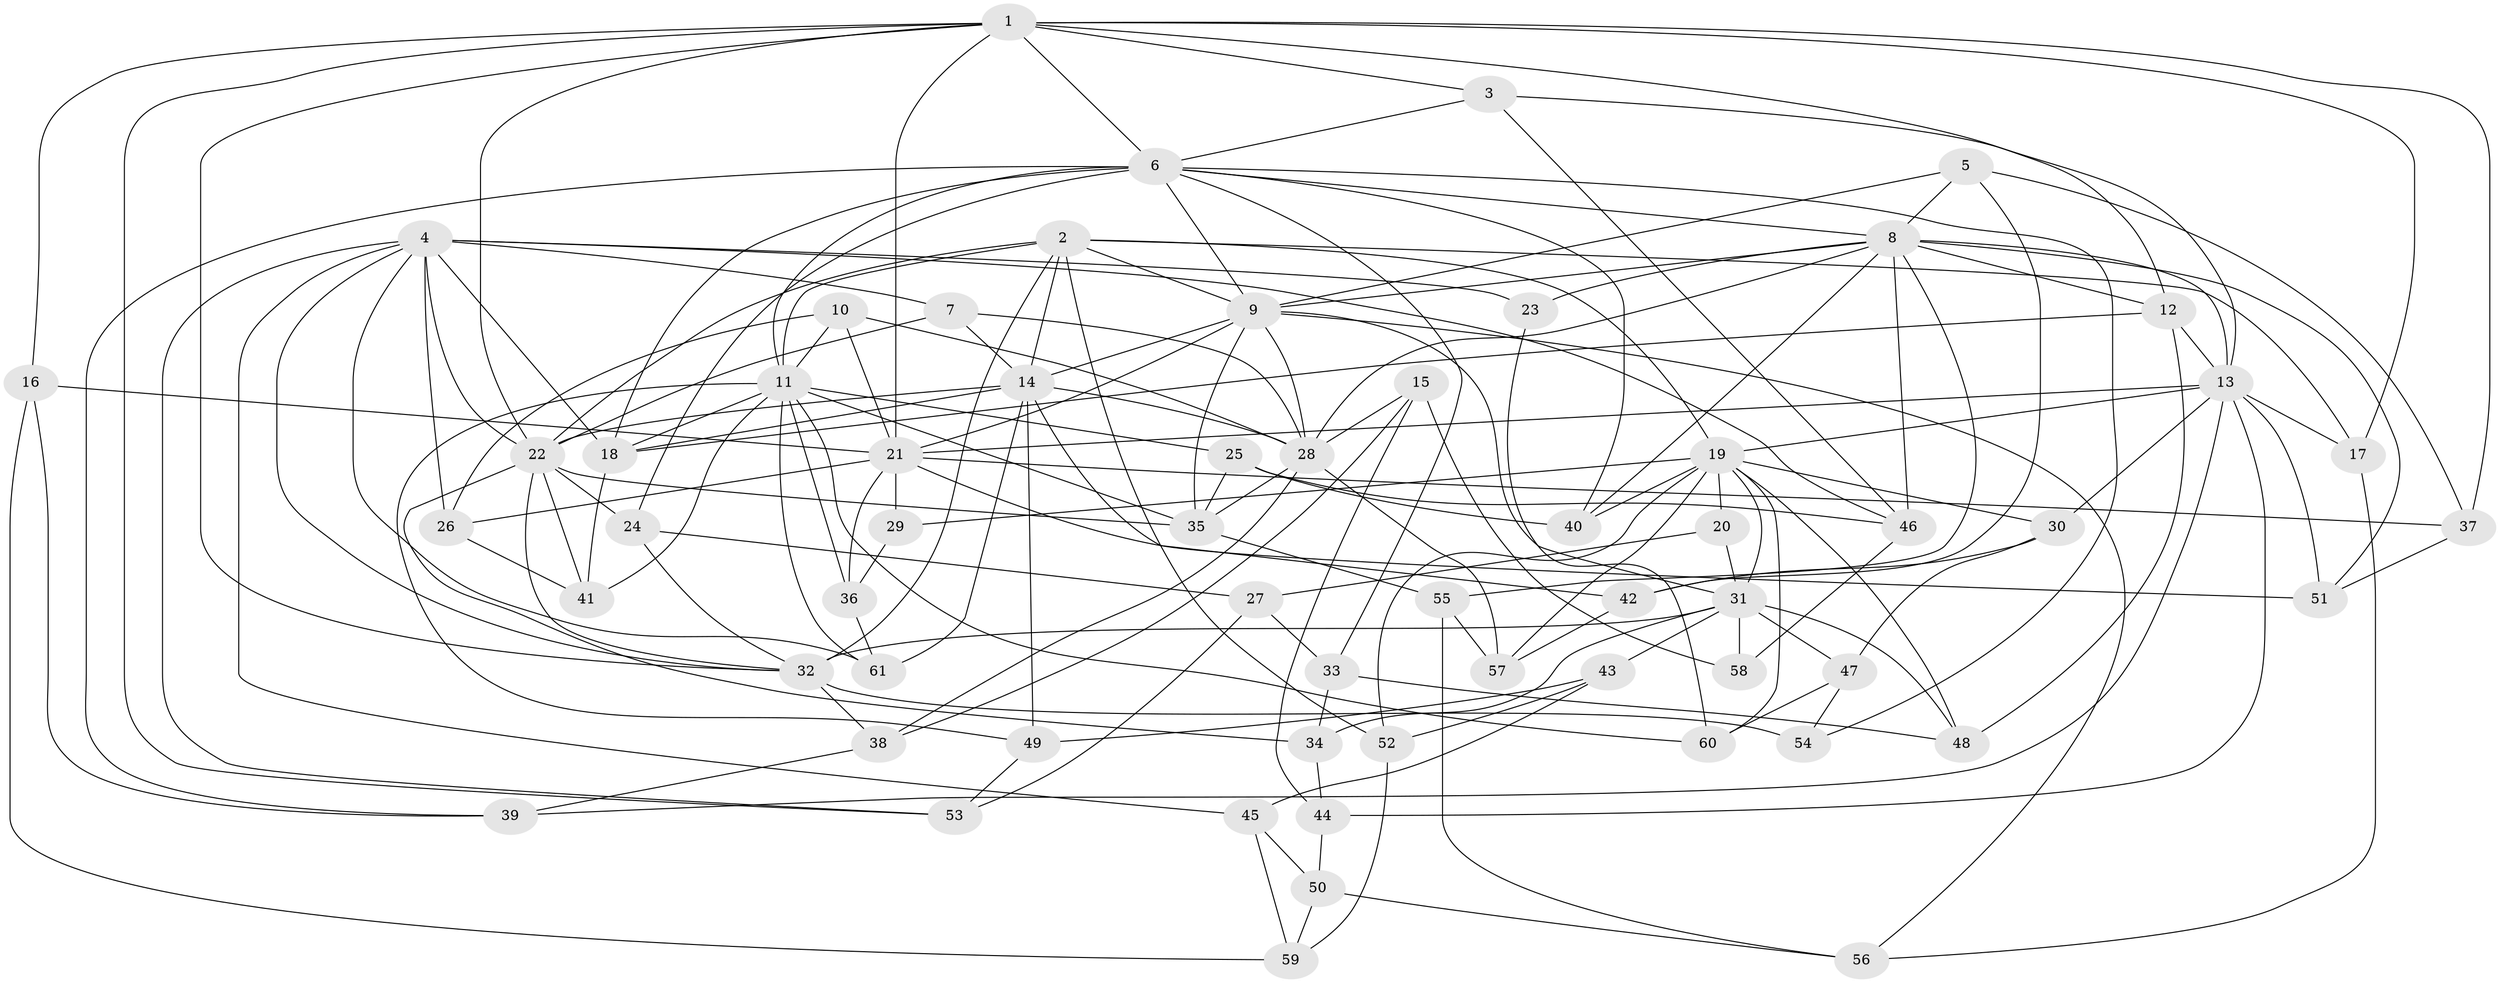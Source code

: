 // original degree distribution, {4: 1.0}
// Generated by graph-tools (version 1.1) at 2025/54/03/04/25 22:54:00]
// undirected, 61 vertices, 166 edges
graph export_dot {
  node [color=gray90,style=filled];
  1;
  2;
  3;
  4;
  5;
  6;
  7;
  8;
  9;
  10;
  11;
  12;
  13;
  14;
  15;
  16;
  17;
  18;
  19;
  20;
  21;
  22;
  23;
  24;
  25;
  26;
  27;
  28;
  29;
  30;
  31;
  32;
  33;
  34;
  35;
  36;
  37;
  38;
  39;
  40;
  41;
  42;
  43;
  44;
  45;
  46;
  47;
  48;
  49;
  50;
  51;
  52;
  53;
  54;
  55;
  56;
  57;
  58;
  59;
  60;
  61;
  1 -- 3 [weight=1.0];
  1 -- 6 [weight=1.0];
  1 -- 12 [weight=2.0];
  1 -- 16 [weight=1.0];
  1 -- 17 [weight=1.0];
  1 -- 21 [weight=2.0];
  1 -- 22 [weight=1.0];
  1 -- 32 [weight=1.0];
  1 -- 37 [weight=1.0];
  1 -- 53 [weight=1.0];
  2 -- 9 [weight=2.0];
  2 -- 11 [weight=2.0];
  2 -- 14 [weight=1.0];
  2 -- 17 [weight=1.0];
  2 -- 19 [weight=1.0];
  2 -- 22 [weight=1.0];
  2 -- 32 [weight=1.0];
  2 -- 52 [weight=1.0];
  3 -- 6 [weight=1.0];
  3 -- 13 [weight=1.0];
  3 -- 46 [weight=1.0];
  4 -- 7 [weight=1.0];
  4 -- 18 [weight=2.0];
  4 -- 22 [weight=1.0];
  4 -- 23 [weight=2.0];
  4 -- 26 [weight=1.0];
  4 -- 32 [weight=1.0];
  4 -- 45 [weight=1.0];
  4 -- 46 [weight=1.0];
  4 -- 53 [weight=1.0];
  4 -- 61 [weight=1.0];
  5 -- 8 [weight=1.0];
  5 -- 9 [weight=1.0];
  5 -- 37 [weight=1.0];
  5 -- 42 [weight=1.0];
  6 -- 8 [weight=1.0];
  6 -- 9 [weight=1.0];
  6 -- 11 [weight=1.0];
  6 -- 18 [weight=2.0];
  6 -- 24 [weight=1.0];
  6 -- 33 [weight=1.0];
  6 -- 39 [weight=1.0];
  6 -- 40 [weight=1.0];
  6 -- 54 [weight=1.0];
  7 -- 14 [weight=1.0];
  7 -- 22 [weight=1.0];
  7 -- 28 [weight=1.0];
  8 -- 9 [weight=1.0];
  8 -- 12 [weight=1.0];
  8 -- 13 [weight=1.0];
  8 -- 23 [weight=1.0];
  8 -- 28 [weight=1.0];
  8 -- 40 [weight=1.0];
  8 -- 46 [weight=2.0];
  8 -- 51 [weight=1.0];
  8 -- 55 [weight=1.0];
  9 -- 14 [weight=1.0];
  9 -- 21 [weight=1.0];
  9 -- 28 [weight=1.0];
  9 -- 31 [weight=2.0];
  9 -- 35 [weight=1.0];
  9 -- 56 [weight=1.0];
  10 -- 11 [weight=1.0];
  10 -- 21 [weight=1.0];
  10 -- 26 [weight=1.0];
  10 -- 28 [weight=1.0];
  11 -- 18 [weight=1.0];
  11 -- 25 [weight=1.0];
  11 -- 35 [weight=1.0];
  11 -- 36 [weight=1.0];
  11 -- 41 [weight=1.0];
  11 -- 49 [weight=1.0];
  11 -- 60 [weight=1.0];
  11 -- 61 [weight=1.0];
  12 -- 13 [weight=1.0];
  12 -- 18 [weight=1.0];
  12 -- 48 [weight=1.0];
  13 -- 17 [weight=1.0];
  13 -- 19 [weight=1.0];
  13 -- 21 [weight=1.0];
  13 -- 30 [weight=1.0];
  13 -- 39 [weight=1.0];
  13 -- 44 [weight=1.0];
  13 -- 51 [weight=1.0];
  14 -- 18 [weight=1.0];
  14 -- 22 [weight=1.0];
  14 -- 28 [weight=2.0];
  14 -- 42 [weight=1.0];
  14 -- 49 [weight=1.0];
  14 -- 61 [weight=1.0];
  15 -- 28 [weight=1.0];
  15 -- 38 [weight=1.0];
  15 -- 44 [weight=1.0];
  15 -- 58 [weight=1.0];
  16 -- 21 [weight=1.0];
  16 -- 39 [weight=1.0];
  16 -- 59 [weight=1.0];
  17 -- 56 [weight=1.0];
  18 -- 41 [weight=1.0];
  19 -- 20 [weight=2.0];
  19 -- 29 [weight=1.0];
  19 -- 30 [weight=1.0];
  19 -- 31 [weight=1.0];
  19 -- 40 [weight=1.0];
  19 -- 48 [weight=1.0];
  19 -- 52 [weight=1.0];
  19 -- 57 [weight=1.0];
  19 -- 60 [weight=1.0];
  20 -- 27 [weight=1.0];
  20 -- 31 [weight=1.0];
  21 -- 26 [weight=1.0];
  21 -- 29 [weight=2.0];
  21 -- 36 [weight=1.0];
  21 -- 37 [weight=1.0];
  21 -- 51 [weight=1.0];
  22 -- 24 [weight=1.0];
  22 -- 32 [weight=1.0];
  22 -- 34 [weight=1.0];
  22 -- 35 [weight=1.0];
  22 -- 41 [weight=1.0];
  23 -- 60 [weight=1.0];
  24 -- 27 [weight=1.0];
  24 -- 32 [weight=1.0];
  25 -- 35 [weight=1.0];
  25 -- 40 [weight=1.0];
  25 -- 46 [weight=1.0];
  26 -- 41 [weight=1.0];
  27 -- 33 [weight=1.0];
  27 -- 53 [weight=1.0];
  28 -- 35 [weight=1.0];
  28 -- 38 [weight=1.0];
  28 -- 57 [weight=1.0];
  29 -- 36 [weight=1.0];
  30 -- 42 [weight=1.0];
  30 -- 47 [weight=1.0];
  31 -- 32 [weight=2.0];
  31 -- 34 [weight=1.0];
  31 -- 43 [weight=1.0];
  31 -- 47 [weight=1.0];
  31 -- 48 [weight=1.0];
  31 -- 58 [weight=2.0];
  32 -- 38 [weight=1.0];
  32 -- 54 [weight=2.0];
  33 -- 34 [weight=1.0];
  33 -- 48 [weight=1.0];
  34 -- 44 [weight=1.0];
  35 -- 55 [weight=1.0];
  36 -- 61 [weight=1.0];
  37 -- 51 [weight=1.0];
  38 -- 39 [weight=1.0];
  42 -- 57 [weight=1.0];
  43 -- 45 [weight=1.0];
  43 -- 49 [weight=1.0];
  43 -- 52 [weight=1.0];
  44 -- 50 [weight=1.0];
  45 -- 50 [weight=1.0];
  45 -- 59 [weight=1.0];
  46 -- 58 [weight=1.0];
  47 -- 54 [weight=1.0];
  47 -- 60 [weight=1.0];
  49 -- 53 [weight=1.0];
  50 -- 56 [weight=1.0];
  50 -- 59 [weight=1.0];
  52 -- 59 [weight=1.0];
  55 -- 56 [weight=1.0];
  55 -- 57 [weight=1.0];
}
